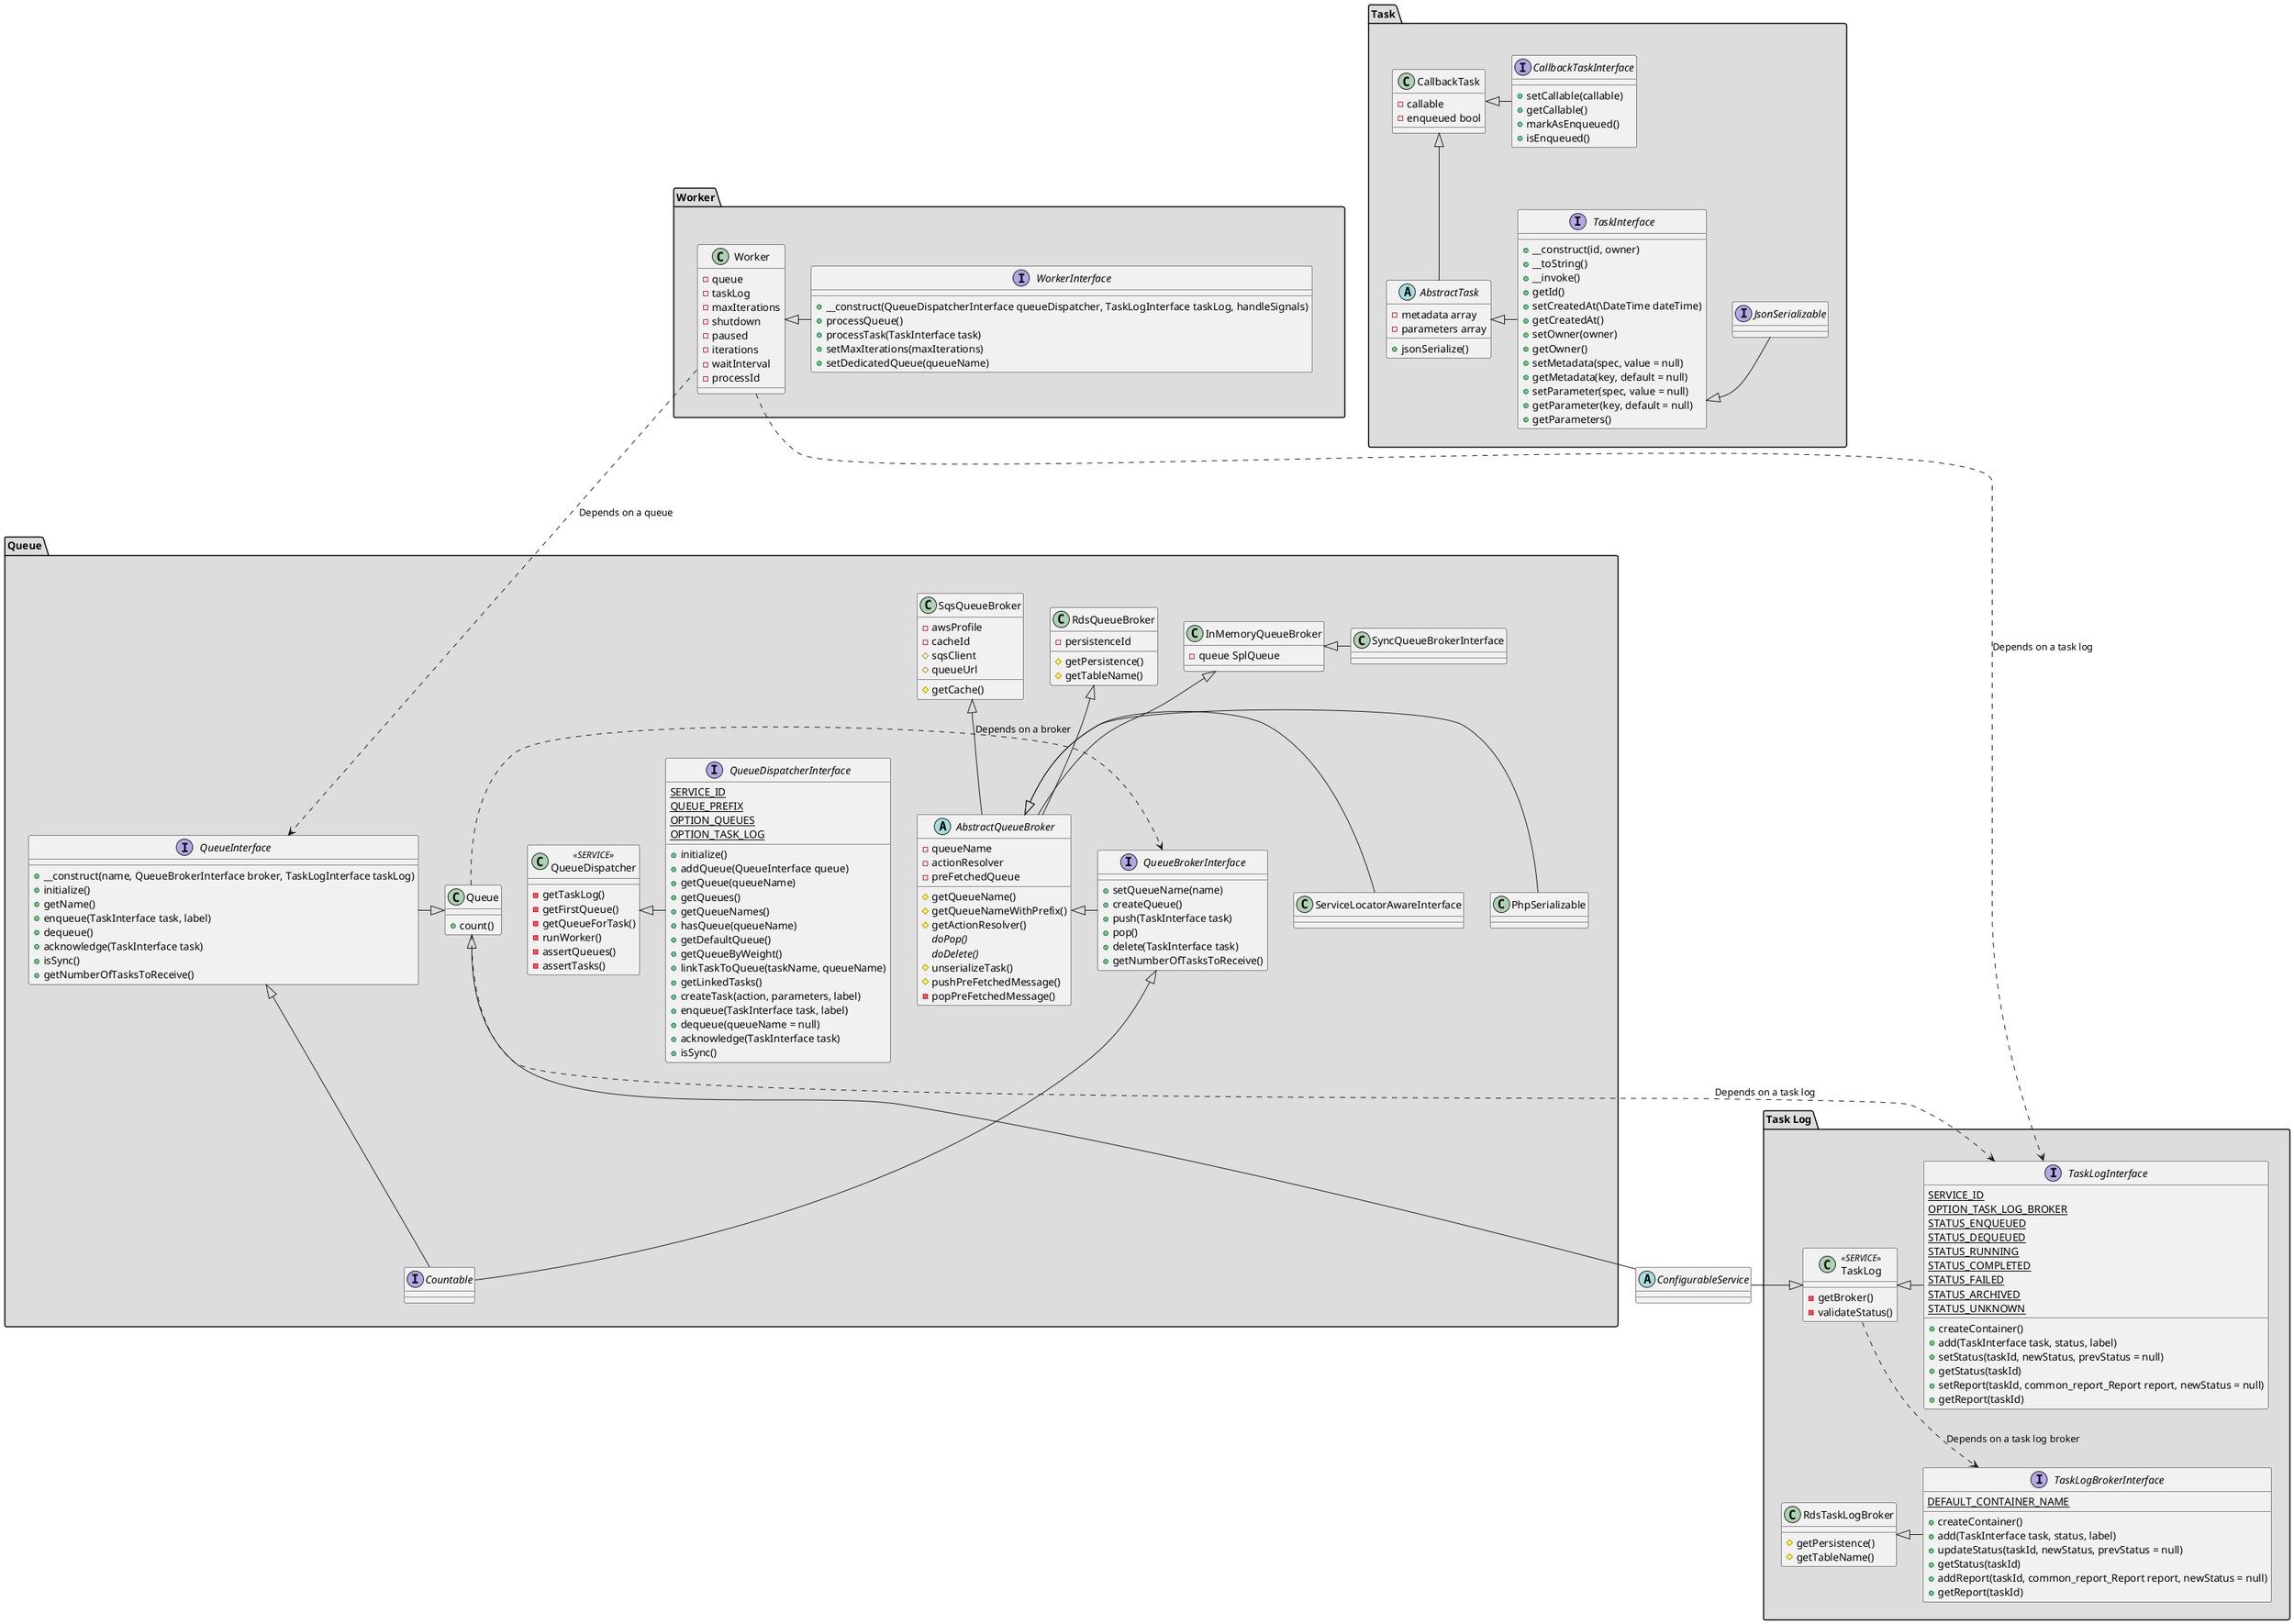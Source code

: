 @startuml
abstract class ConfigurableService

package "Task" #DDDDDD {
    together {
        interface JsonSerializable
        interface TaskInterface {
            +__construct(id, owner)
            +__toString()
            +__invoke()
            +getId()
            +setCreatedAt(\DateTime dateTime)
            +getCreatedAt()
            +setOwner(owner)
            +getOwner()
            +setMetadata(spec, value = null)
            +getMetadata(key, default = null)
            +setParameter(spec, value = null)
            +getParameter(key, default = null)
            +getParameters()
        }

        abstract class AbstractTask {
            -metadata array
            -parameters array
            +jsonSerialize()
        }

        interface CallbackTaskInterface {
            +setCallable(callable)
            +getCallable()
            +markAsEnqueued()
            +isEnqueued()
        }

        class CallbackTask {
            -callable
            -enqueued bool
        }

        AbstractTask <|- TaskInterface
        CallbackTask <|- CallbackTaskInterface
        CallbackTask <|-- AbstractTask
        TaskInterface <|-- JsonSerializable
    }

    TaskInterface -[hidden]> JsonSerializable
}

package "Task Log" #DDDDDD {
    together {
        interface TaskLogInterface {
            {static} SERVICE_ID
            {static} OPTION_TASK_LOG_BROKER
            {static} STATUS_ENQUEUED
            {static} STATUS_DEQUEUED
            {static} STATUS_RUNNING
            {static} STATUS_COMPLETED
            {static} STATUS_FAILED
            {static} STATUS_ARCHIVED
            {static} STATUS_UNKNOWN
            +createContainer()
            +add(TaskInterface task, status, label)
            +setStatus(taskId, newStatus, prevStatus = null)
            +getStatus(taskId)
            +setReport(taskId, common_report_Report report, newStatus = null)
            +getReport(taskId)
        }
        interface TaskLogBrokerInterface {
            {static} DEFAULT_CONTAINER_NAME
            +createContainer()
            +add(TaskInterface task, status, label)
            +updateStatus(taskId, newStatus, prevStatus = null)
            +getStatus(taskId)
            +addReport(taskId, common_report_Report report, newStatus = null)
            +getReport(taskId)
        }

        TaskLog <|- TaskLogInterface
        TaskLog <|-- ConfigurableService

        class TaskLog << SERVICE >> {
            -getBroker()
            -validateStatus()
        }

        RdsTaskLogBroker <|- TaskLogBrokerInterface
        class RdsTaskLogBroker {
            #getPersistence()
            #getTableName()
        }

        TaskLog ..> TaskLogBrokerInterface : Depends on a task log broker
    }
}


package "Queue" #DDDDDD {
    together {
        interface Countable
        QueueInterface <|-- Countable
        interface QueueInterface {
            +__construct(name, QueueBrokerInterface broker, TaskLogInterface taskLog)
            +initialize()
            +getName()
            +enqueue(TaskInterface task, label)
            +dequeue()
            +acknowledge(TaskInterface task)
            +isSync()
            +getNumberOfTasksToReceive()
        }

        interface QueueDispatcherInterface {
            {static} SERVICE_ID
            {static} QUEUE_PREFIX
            {static} OPTION_QUEUES
            {static} OPTION_TASK_LOG
            +initialize()
            +addQueue(QueueInterface queue)
            +getQueue(queueName)
            +getQueues()
            +getQueueNames()
            +hasQueue(queueName)
            +getDefaultQueue()
            +getQueueByWeight()
            +linkTaskToQueue(taskName, queueName)
            +getLinkedTasks()
            +createTask(action, parameters, label)
            +enqueue(TaskInterface task, label)
            +dequeue(queueName = null)
            +acknowledge(TaskInterface task)
            +isSync()
        }

        class QueueDispatcher << SERVICE >> {
            -getTaskLog()
            -getFirstQueue()
            -getQueueForTask()
            -runWorker()
            -assertQueues()
            -assertTasks()
        }

        QueueDispatcher <|- QueueDispatcherInterface

        class Queue {
            +count()
        }

        Queue <|- QueueInterface
        Queue <|-- ConfigurableService

        Queue ..> TaskLogInterface : Depends on a task log
    }

    together {
        QueueBrokerInterface <|-- Countable
        interface QueueBrokerInterface {
            +setQueueName(name)
            +createQueue()
            +push(TaskInterface task)
            +pop()
            +delete(TaskInterface task)
            +getNumberOfTasksToReceive()
        }

        abstract class AbstractQueueBroker {
            -queueName
            -actionResolver
            -preFetchedQueue
            #getQueueName()
            #getQueueNameWithPrefix()
            #getActionResolver()
            {abstract} doPop()
            {abstract} doDelete()
            #unserializeTask()
            #pushPreFetchedMessage()
            -popPreFetchedMessage()
        }

        class InMemoryQueueBroker {
            -queue SplQueue
        }
        class RdsQueueBroker {
            -persistenceId
            #getPersistence()
            #getTableName()
        }
        class SqsQueueBroker {
            -awsProfile
            -cacheId
            #sqsClient
            #queueUrl
            #getCache()
        }

        AbstractQueueBroker <|- PhpSerializable
        AbstractQueueBroker <|- ServiceLocatorAwareInterface
        AbstractQueueBroker <|- QueueBrokerInterface
        InMemoryQueueBroker <|- SyncQueueBrokerInterface
        InMemoryQueueBroker <|-- AbstractQueueBroker
        RdsQueueBroker <|-- AbstractQueueBroker
        SqsQueueBroker <|-- AbstractQueueBroker

        Queue ..> QueueBrokerInterface : Depends on a broker
    }
}

package "Worker" #DDDDDD {
    together {
        interface WorkerInterface {
            +__construct(QueueDispatcherInterface queueDispatcher, TaskLogInterface taskLog, handleSignals)
            +processQueue()
            +processTask(TaskInterface task)
            +setMaxIterations(maxIterations)
            +setDedicatedQueue(queueName)
        }
        class Worker {
            -queue
            -taskLog
            -maxIterations
            -shutdown
            -paused
            -iterations
            -waitInterval
            -processId
        }

        Worker <|- WorkerInterface
        Worker ..> QueueInterface : Depends on a queue
        Worker ..> TaskLogInterface : Depends on a task log
    }
}

TaskInterface -[hidden]--> Queue
Queue -[hidden]--> TaskLogInterface
Worker -[hidden]> JsonSerializable
ConfigurableService -[hidden]> TaskLogInterface

@enduml